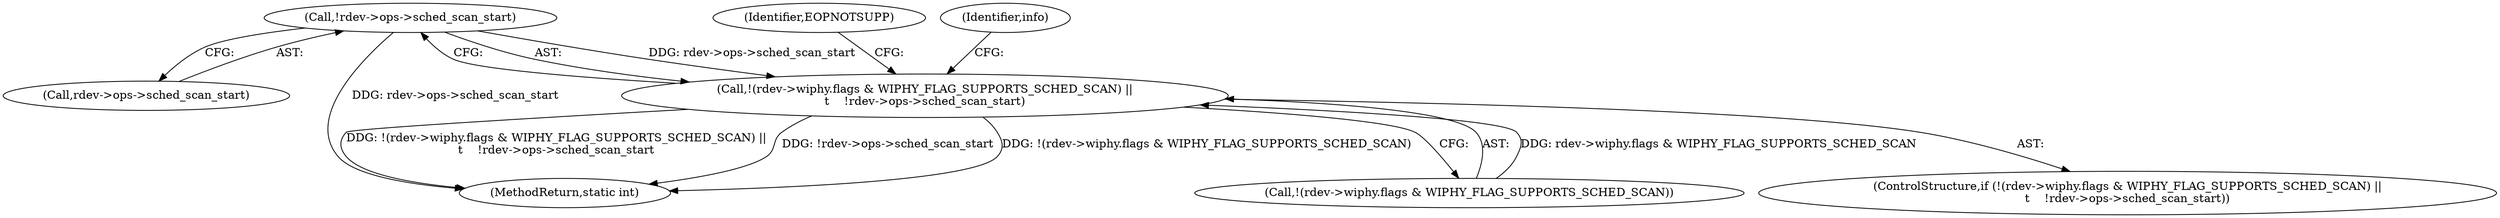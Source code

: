 digraph "0_linux_208c72f4fe44fe09577e7975ba0e7fa0278f3d03@pointer" {
"1000147" [label="(Call,!rdev->ops->sched_scan_start)"];
"1000138" [label="(Call,!(rdev->wiphy.flags & WIPHY_FLAG_SUPPORTS_SCHED_SCAN) ||\n\t    !rdev->ops->sched_scan_start)"];
"1000155" [label="(Identifier,EOPNOTSUPP)"];
"1000161" [label="(Identifier,info)"];
"1000148" [label="(Call,rdev->ops->sched_scan_start)"];
"1000632" [label="(MethodReturn,static int)"];
"1000138" [label="(Call,!(rdev->wiphy.flags & WIPHY_FLAG_SUPPORTS_SCHED_SCAN) ||\n\t    !rdev->ops->sched_scan_start)"];
"1000139" [label="(Call,!(rdev->wiphy.flags & WIPHY_FLAG_SUPPORTS_SCHED_SCAN))"];
"1000147" [label="(Call,!rdev->ops->sched_scan_start)"];
"1000137" [label="(ControlStructure,if (!(rdev->wiphy.flags & WIPHY_FLAG_SUPPORTS_SCHED_SCAN) ||\n\t    !rdev->ops->sched_scan_start))"];
"1000147" -> "1000138"  [label="AST: "];
"1000147" -> "1000148"  [label="CFG: "];
"1000148" -> "1000147"  [label="AST: "];
"1000138" -> "1000147"  [label="CFG: "];
"1000147" -> "1000632"  [label="DDG: rdev->ops->sched_scan_start"];
"1000147" -> "1000138"  [label="DDG: rdev->ops->sched_scan_start"];
"1000138" -> "1000137"  [label="AST: "];
"1000138" -> "1000139"  [label="CFG: "];
"1000139" -> "1000138"  [label="AST: "];
"1000155" -> "1000138"  [label="CFG: "];
"1000161" -> "1000138"  [label="CFG: "];
"1000138" -> "1000632"  [label="DDG: !(rdev->wiphy.flags & WIPHY_FLAG_SUPPORTS_SCHED_SCAN)"];
"1000138" -> "1000632"  [label="DDG: !(rdev->wiphy.flags & WIPHY_FLAG_SUPPORTS_SCHED_SCAN) ||\n\t    !rdev->ops->sched_scan_start"];
"1000138" -> "1000632"  [label="DDG: !rdev->ops->sched_scan_start"];
"1000139" -> "1000138"  [label="DDG: rdev->wiphy.flags & WIPHY_FLAG_SUPPORTS_SCHED_SCAN"];
}
